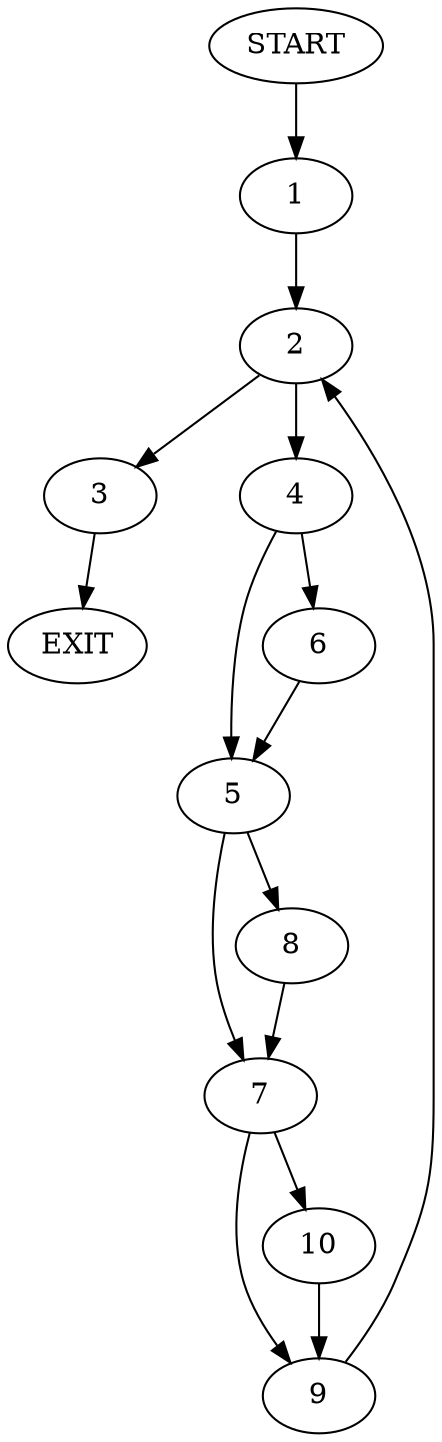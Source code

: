 digraph {
0 [label="START"]
11 [label="EXIT"]
0 -> 1
1 -> 2
2 -> 3
2 -> 4
4 -> 5
4 -> 6
3 -> 11
5 -> 7
5 -> 8
6 -> 5
7 -> 9
7 -> 10
8 -> 7
10 -> 9
9 -> 2
}
